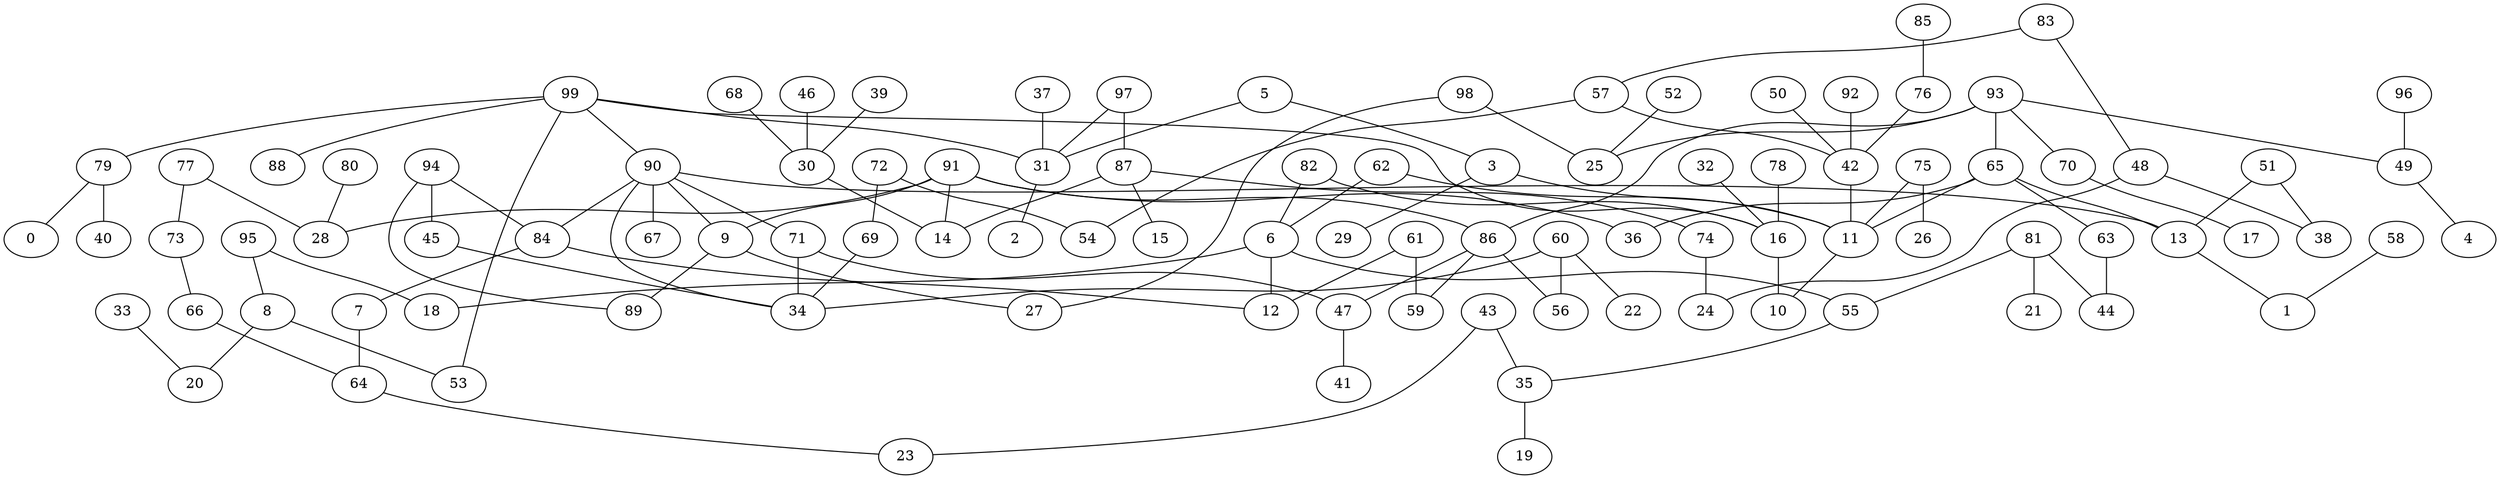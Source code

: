 digraph GG_graph {

subgraph G_graph {
edge [color = black]
"94" -> "45" [dir = none]
"68" -> "30" [dir = none]
"71" -> "34" [dir = none]
"97" -> "87" [dir = none]
"37" -> "31" [dir = none]
"46" -> "30" [dir = none]
"98" -> "27" [dir = none]
"52" -> "25" [dir = none]
"85" -> "76" [dir = none]
"5" -> "3" [dir = none]
"33" -> "20" [dir = none]
"6" -> "18" [dir = none]
"6" -> "55" [dir = none]
"6" -> "12" [dir = none]
"82" -> "6" [dir = none]
"61" -> "12" [dir = none]
"92" -> "42" [dir = none]
"42" -> "11" [dir = none]
"49" -> "4" [dir = none]
"80" -> "28" [dir = none]
"62" -> "11" [dir = none]
"3" -> "29" [dir = none]
"3" -> "11" [dir = none]
"55" -> "35" [dir = none]
"48" -> "24" [dir = none]
"48" -> "38" [dir = none]
"31" -> "2" [dir = none]
"45" -> "34" [dir = none]
"57" -> "42" [dir = none]
"39" -> "30" [dir = none]
"58" -> "1" [dir = none]
"30" -> "14" [dir = none]
"84" -> "7" [dir = none]
"84" -> "12" [dir = none]
"86" -> "47" [dir = none]
"86" -> "59" [dir = none]
"86" -> "56" [dir = none]
"87" -> "15" [dir = none]
"87" -> "14" [dir = none]
"11" -> "10" [dir = none]
"90" -> "67" [dir = none]
"90" -> "34" [dir = none]
"90" -> "9" [dir = none]
"90" -> "13" [dir = none]
"90" -> "84" [dir = none]
"74" -> "24" [dir = none]
"13" -> "1" [dir = none]
"76" -> "42" [dir = none]
"78" -> "16" [dir = none]
"9" -> "89" [dir = none]
"9" -> "27" [dir = none]
"93" -> "25" [dir = none]
"93" -> "70" [dir = none]
"93" -> "49" [dir = none]
"93" -> "65" [dir = none]
"72" -> "54" [dir = none]
"72" -> "69" [dir = none]
"91" -> "86" [dir = none]
"91" -> "14" [dir = none]
"91" -> "28" [dir = none]
"91" -> "9" [dir = none]
"79" -> "40" [dir = none]
"79" -> "0" [dir = none]
"51" -> "38" [dir = none]
"51" -> "13" [dir = none]
"83" -> "48" [dir = none]
"75" -> "26" [dir = none]
"75" -> "11" [dir = none]
"66" -> "64" [dir = none]
"70" -> "17" [dir = none]
"77" -> "73" [dir = none]
"77" -> "28" [dir = none]
"43" -> "23" [dir = none]
"47" -> "41" [dir = none]
"96" -> "49" [dir = none]
"65" -> "36" [dir = none]
"65" -> "63" [dir = none]
"65" -> "11" [dir = none]
"65" -> "13" [dir = none]
"7" -> "64" [dir = none]
"50" -> "42" [dir = none]
"60" -> "22" [dir = none]
"60" -> "34" [dir = none]
"8" -> "20" [dir = none]
"8" -> "53" [dir = none]
"35" -> "19" [dir = none]
"81" -> "21" [dir = none]
"81" -> "55" [dir = none]
"95" -> "8" [dir = none]
"69" -> "34" [dir = none]
"32" -> "16" [dir = none]
"64" -> "23" [dir = none]
"99" -> "88" [dir = none]
"99" -> "31" [dir = none]
"99" -> "16" [dir = none]
"99" -> "53" [dir = none]
"99" -> "79" [dir = none]
"99" -> "90" [dir = none]
"63" -> "44" [dir = none]
"81" -> "44" [dir = none]
"97" -> "31" [dir = none]
"87" -> "74" [dir = none]
"98" -> "25" [dir = none]
"93" -> "86" [dir = none]
"62" -> "6" [dir = none]
"61" -> "59" [dir = none]
"43" -> "35" [dir = none]
"73" -> "66" [dir = none]
"94" -> "84" [dir = none]
"16" -> "10" [dir = none]
"94" -> "89" [dir = none]
"90" -> "71" [dir = none]
"83" -> "57" [dir = none]
"5" -> "31" [dir = none]
"95" -> "18" [dir = none]
"71" -> "47" [dir = none]
"91" -> "36" [dir = none]
"82" -> "16" [dir = none]
"60" -> "56" [dir = none]
"57" -> "54" [dir = none]
}

}
